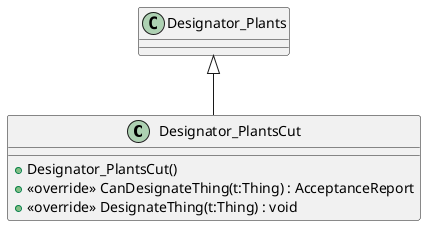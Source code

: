 @startuml
class Designator_PlantsCut {
    + Designator_PlantsCut()
    + <<override>> CanDesignateThing(t:Thing) : AcceptanceReport
    + <<override>> DesignateThing(t:Thing) : void
}
Designator_Plants <|-- Designator_PlantsCut
@enduml
